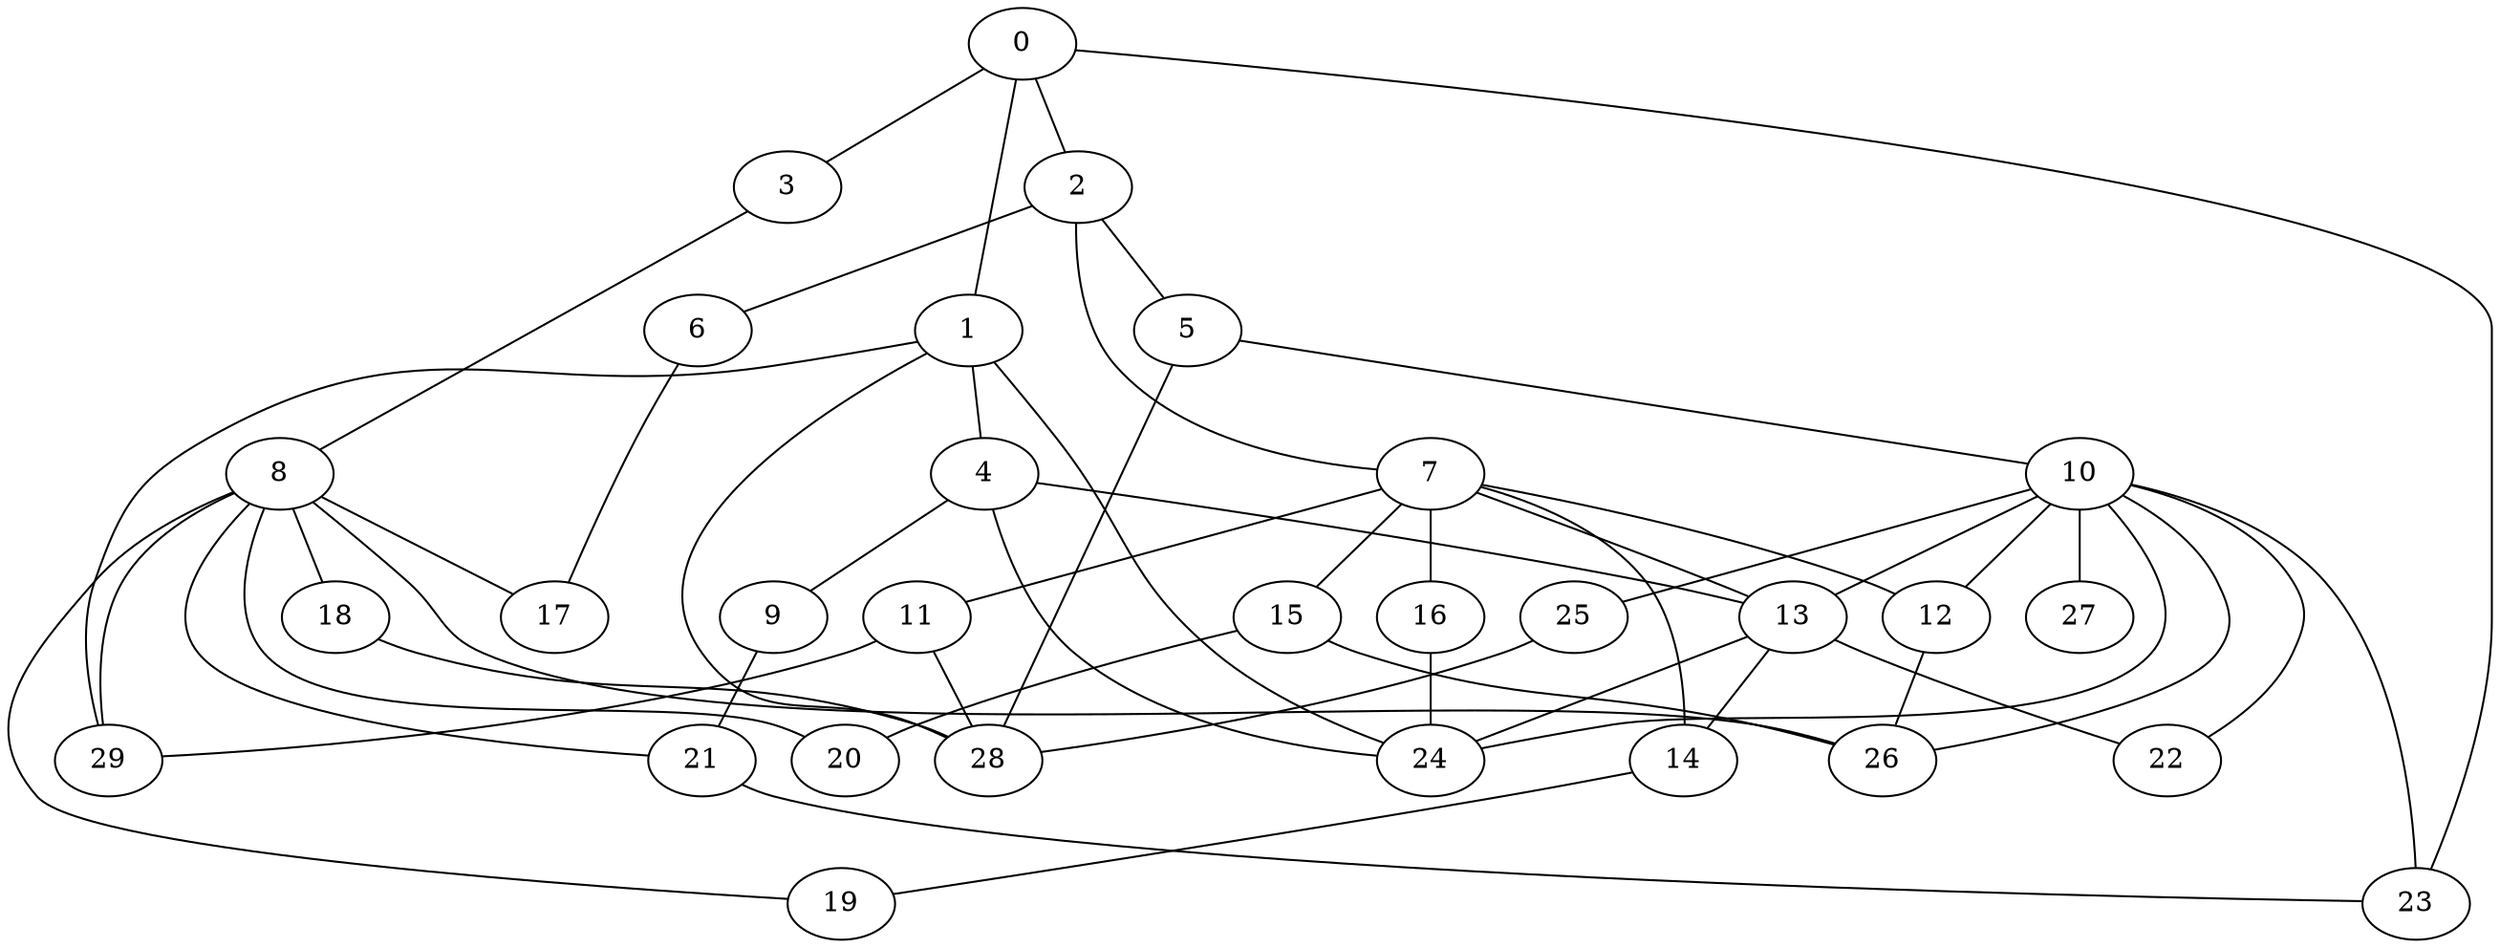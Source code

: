 
graph graphname {
    0 -- 1
0 -- 2
0 -- 3
0 -- 23
1 -- 4
1 -- 29
1 -- 28
1 -- 24
2 -- 5
2 -- 6
2 -- 7
3 -- 8
4 -- 9
4 -- 13
4 -- 24
5 -- 10
5 -- 28
6 -- 17
7 -- 11
7 -- 12
7 -- 13
7 -- 14
7 -- 15
7 -- 16
8 -- 17
8 -- 18
8 -- 19
8 -- 20
8 -- 21
8 -- 29
8 -- 26
9 -- 21
10 -- 22
10 -- 23
10 -- 24
10 -- 25
10 -- 26
10 -- 27
10 -- 12
10 -- 13
11 -- 28
11 -- 29
12 -- 26
13 -- 22
13 -- 24
13 -- 14
14 -- 19
15 -- 20
15 -- 26
16 -- 24
18 -- 28
21 -- 23
25 -- 28

}
